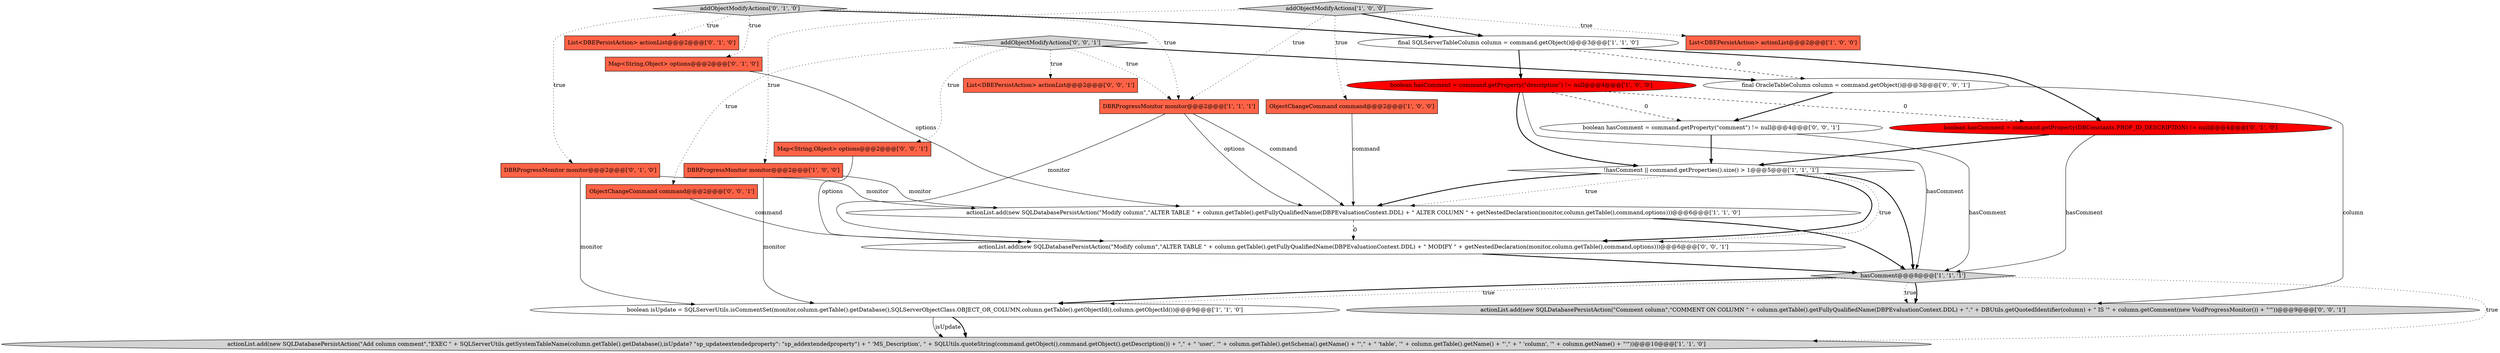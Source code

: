 digraph {
21 [style = filled, label = "final OracleTableColumn column = command.getObject()@@@3@@@['0', '0', '1']", fillcolor = white, shape = ellipse image = "AAA0AAABBB3BBB"];
7 [style = filled, label = "actionList.add(new SQLDatabasePersistAction(\"Modify column\",\"ALTER TABLE \" + column.getTable().getFullyQualifiedName(DBPEvaluationContext.DDL) + \" ALTER COLUMN \" + getNestedDeclaration(monitor,column.getTable(),command,options)))@@@6@@@['1', '1', '0']", fillcolor = white, shape = ellipse image = "AAA0AAABBB1BBB"];
24 [style = filled, label = "addObjectModifyActions['0', '0', '1']", fillcolor = lightgray, shape = diamond image = "AAA0AAABBB3BBB"];
16 [style = filled, label = "boolean hasComment = command.getProperty(DBConstants.PROP_ID_DESCRIPTION) != null@@@4@@@['0', '1', '0']", fillcolor = red, shape = ellipse image = "AAA1AAABBB2BBB"];
18 [style = filled, label = "Map<String,Object> options@@@2@@@['0', '0', '1']", fillcolor = tomato, shape = box image = "AAA0AAABBB3BBB"];
20 [style = filled, label = "actionList.add(new SQLDatabasePersistAction(\"Modify column\",\"ALTER TABLE \" + column.getTable().getFullyQualifiedName(DBPEvaluationContext.DDL) + \" MODIFY \" + getNestedDeclaration(monitor,column.getTable(),command,options)))@@@6@@@['0', '0', '1']", fillcolor = white, shape = ellipse image = "AAA0AAABBB3BBB"];
3 [style = filled, label = "DBRProgressMonitor monitor@@@2@@@['1', '0', '0']", fillcolor = tomato, shape = box image = "AAA0AAABBB1BBB"];
9 [style = filled, label = "addObjectModifyActions['1', '0', '0']", fillcolor = lightgray, shape = diamond image = "AAA0AAABBB1BBB"];
13 [style = filled, label = "DBRProgressMonitor monitor@@@2@@@['0', '1', '0']", fillcolor = tomato, shape = box image = "AAA0AAABBB2BBB"];
10 [style = filled, label = "boolean isUpdate = SQLServerUtils.isCommentSet(monitor,column.getTable().getDatabase(),SQLServerObjectClass.OBJECT_OR_COLUMN,column.getTable().getObjectId(),column.getObjectId())@@@9@@@['1', '1', '0']", fillcolor = white, shape = ellipse image = "AAA0AAABBB1BBB"];
6 [style = filled, label = "DBRProgressMonitor monitor@@@2@@@['1', '1', '1']", fillcolor = tomato, shape = box image = "AAA0AAABBB1BBB"];
1 [style = filled, label = "hasComment@@@8@@@['1', '1', '1']", fillcolor = lightgray, shape = diamond image = "AAA0AAABBB1BBB"];
11 [style = filled, label = "!hasComment || command.getProperties().size() > 1@@@5@@@['1', '1', '1']", fillcolor = white, shape = diamond image = "AAA0AAABBB1BBB"];
23 [style = filled, label = "ObjectChangeCommand command@@@2@@@['0', '0', '1']", fillcolor = tomato, shape = box image = "AAA0AAABBB3BBB"];
0 [style = filled, label = "actionList.add(new SQLDatabasePersistAction(\"Add column comment\",\"EXEC \" + SQLServerUtils.getSystemTableName(column.getTable().getDatabase(),isUpdate? \"sp_updateextendedproperty\": \"sp_addextendedproperty\") + \" 'MS_Description', \" + SQLUtils.quoteString(command.getObject(),command.getObject().getDescription()) + \",\" + \" 'user', '\" + column.getTable().getSchema().getName() + \"',\" + \" 'table', '\" + column.getTable().getName() + \"',\" + \" 'column', '\" + column.getName() + \"'\"))@@@10@@@['1', '1', '0']", fillcolor = lightgray, shape = ellipse image = "AAA0AAABBB1BBB"];
22 [style = filled, label = "boolean hasComment = command.getProperty(\"comment\") != null@@@4@@@['0', '0', '1']", fillcolor = white, shape = ellipse image = "AAA0AAABBB3BBB"];
17 [style = filled, label = "actionList.add(new SQLDatabasePersistAction(\"Comment column\",\"COMMENT ON COLUMN \" + column.getTable().getFullyQualifiedName(DBPEvaluationContext.DDL) + \".\" + DBUtils.getQuotedIdentifier(column) + \" IS '\" + column.getComment(new VoidProgressMonitor()) + \"'\"))@@@9@@@['0', '0', '1']", fillcolor = lightgray, shape = ellipse image = "AAA0AAABBB3BBB"];
15 [style = filled, label = "List<DBEPersistAction> actionList@@@2@@@['0', '1', '0']", fillcolor = tomato, shape = box image = "AAA0AAABBB2BBB"];
2 [style = filled, label = "boolean hasComment = command.getProperty(\"description\") != null@@@4@@@['1', '0', '0']", fillcolor = red, shape = ellipse image = "AAA1AAABBB1BBB"];
8 [style = filled, label = "final SQLServerTableColumn column = command.getObject()@@@3@@@['1', '1', '0']", fillcolor = white, shape = ellipse image = "AAA0AAABBB1BBB"];
4 [style = filled, label = "ObjectChangeCommand command@@@2@@@['1', '0', '0']", fillcolor = tomato, shape = box image = "AAA0AAABBB1BBB"];
14 [style = filled, label = "addObjectModifyActions['0', '1', '0']", fillcolor = lightgray, shape = diamond image = "AAA0AAABBB2BBB"];
12 [style = filled, label = "Map<String,Object> options@@@2@@@['0', '1', '0']", fillcolor = tomato, shape = box image = "AAA0AAABBB2BBB"];
5 [style = filled, label = "List<DBEPersistAction> actionList@@@2@@@['1', '0', '0']", fillcolor = tomato, shape = box image = "AAA0AAABBB1BBB"];
19 [style = filled, label = "List<DBEPersistAction> actionList@@@2@@@['0', '0', '1']", fillcolor = tomato, shape = box image = "AAA0AAABBB3BBB"];
11->7 [style = dotted, label="true"];
8->16 [style = bold, label=""];
11->20 [style = bold, label=""];
24->6 [style = dotted, label="true"];
7->1 [style = bold, label=""];
16->11 [style = bold, label=""];
13->10 [style = solid, label="monitor"];
1->10 [style = dotted, label="true"];
14->12 [style = dotted, label="true"];
1->17 [style = dotted, label="true"];
11->1 [style = bold, label=""];
6->7 [style = solid, label="options"];
10->0 [style = solid, label="isUpdate"];
18->20 [style = solid, label="options"];
7->20 [style = dashed, label="0"];
14->6 [style = dotted, label="true"];
13->7 [style = solid, label="monitor"];
3->10 [style = solid, label="monitor"];
12->7 [style = solid, label="options"];
20->1 [style = bold, label=""];
8->21 [style = dashed, label="0"];
9->8 [style = bold, label=""];
9->6 [style = dotted, label="true"];
6->20 [style = solid, label="monitor"];
4->7 [style = solid, label="command"];
14->13 [style = dotted, label="true"];
1->17 [style = bold, label=""];
6->7 [style = solid, label="command"];
14->15 [style = dotted, label="true"];
11->20 [style = dotted, label="true"];
21->17 [style = solid, label="column"];
24->23 [style = dotted, label="true"];
8->2 [style = bold, label=""];
24->21 [style = bold, label=""];
21->22 [style = bold, label=""];
2->16 [style = dashed, label="0"];
10->0 [style = bold, label=""];
16->1 [style = solid, label="hasComment"];
3->7 [style = solid, label="monitor"];
9->4 [style = dotted, label="true"];
22->1 [style = solid, label="hasComment"];
24->19 [style = dotted, label="true"];
14->8 [style = bold, label=""];
1->0 [style = dotted, label="true"];
23->20 [style = solid, label="command"];
9->3 [style = dotted, label="true"];
1->10 [style = bold, label=""];
2->22 [style = dashed, label="0"];
2->11 [style = bold, label=""];
22->11 [style = bold, label=""];
11->7 [style = bold, label=""];
24->18 [style = dotted, label="true"];
2->1 [style = solid, label="hasComment"];
9->5 [style = dotted, label="true"];
}
